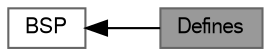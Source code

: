 digraph "Defines"
{
 // LATEX_PDF_SIZE
  bgcolor="transparent";
  edge [fontname=FreeSans,fontsize=10,labelfontname=FreeSans,labelfontsize=10];
  node [fontname=FreeSans,fontsize=10,shape=box,height=0.2,width=0.4];
  rankdir=LR;
  Node1 [label="Defines",height=0.2,width=0.4,color="gray40", fillcolor="grey60", style="filled", fontcolor="black",tooltip=" "];
  Node2 [label="BSP",height=0.2,width=0.4,color="grey40", fillcolor="white", style="filled",URL="$group__nm__bsp.html",tooltip="Description of the BSP (Board Support Package) module."];
  Node2->Node1 [shape=plaintext, dir="back", style="solid"];
}
